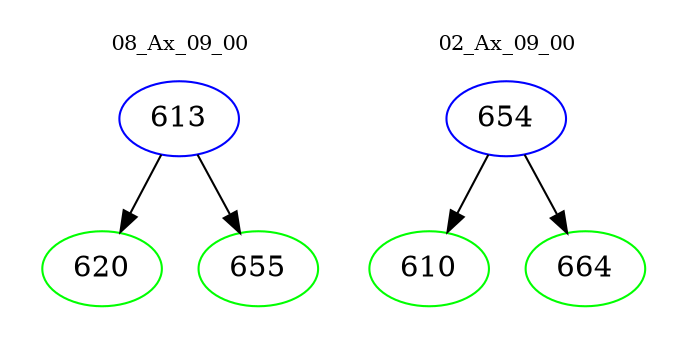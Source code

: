 digraph{
subgraph cluster_0 {
color = white
label = "08_Ax_09_00";
fontsize=10;
T0_613 [label="613", color="blue"]
T0_613 -> T0_620 [color="black"]
T0_620 [label="620", color="green"]
T0_613 -> T0_655 [color="black"]
T0_655 [label="655", color="green"]
}
subgraph cluster_1 {
color = white
label = "02_Ax_09_00";
fontsize=10;
T1_654 [label="654", color="blue"]
T1_654 -> T1_610 [color="black"]
T1_610 [label="610", color="green"]
T1_654 -> T1_664 [color="black"]
T1_664 [label="664", color="green"]
}
}
